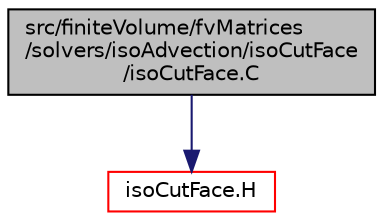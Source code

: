 digraph "src/finiteVolume/fvMatrices/solvers/isoAdvection/isoCutFace/isoCutFace.C"
{
  bgcolor="transparent";
  edge [fontname="Helvetica",fontsize="10",labelfontname="Helvetica",labelfontsize="10"];
  node [fontname="Helvetica",fontsize="10",shape=record];
  Node1 [label="src/finiteVolume/fvMatrices\l/solvers/isoAdvection/isoCutFace\l/isoCutFace.C",height=0.2,width=0.4,color="black", fillcolor="grey75", style="filled" fontcolor="black"];
  Node1 -> Node2 [color="midnightblue",fontsize="10",style="solid",fontname="Helvetica"];
  Node2 [label="isoCutFace.H",height=0.2,width=0.4,color="red",URL="$isoCutFace_8H.html"];
}
